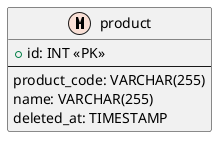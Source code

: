 @startuml

!define MASTER F9DFD5
!define TRANSACTION CAE7F2

entity "product" as product <<M,MASTER>> {
    + id: INT <<PK>>
    --
    product_code: VARCHAR(255)
    name: VARCHAR(255)
    deleted_at: TIMESTAMP
}

@enduml